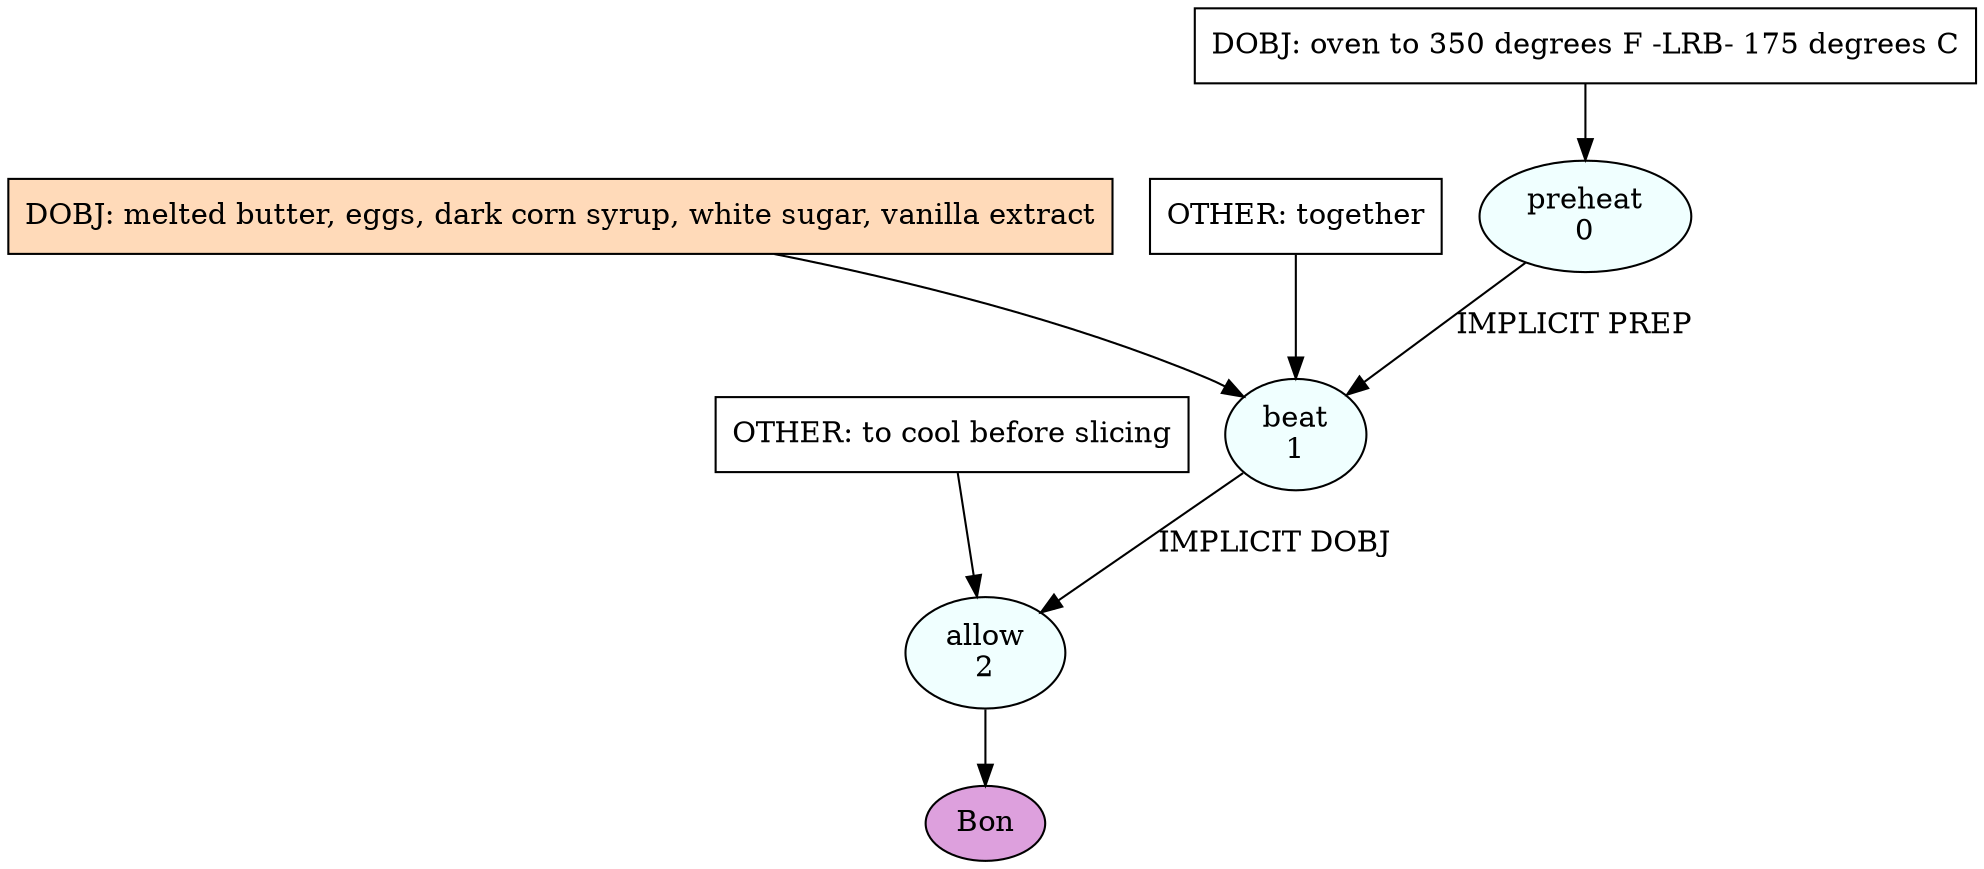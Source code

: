 digraph recipe {
E0[label="preheat
0", shape=oval, style=filled, fillcolor=azure]
E1[label="beat
1", shape=oval, style=filled, fillcolor=azure]
E2[label="allow
2", shape=oval, style=filled, fillcolor=azure]
D0[label="DOBJ: oven to 350 degrees F -LRB- 175 degrees C", shape=box, style=filled, fillcolor=white]
D0 -> E0
D1_ing[label="DOBJ: melted butter, eggs, dark corn syrup, white sugar, vanilla extract", shape=box, style=filled, fillcolor=peachpuff]
D1_ing -> E1
E0 -> E1 [label="IMPLICIT PREP"]
O1_0_0[label="OTHER: together", shape=box, style=filled, fillcolor=white]
O1_0_0 -> E1
E1 -> E2 [label="IMPLICIT DOBJ"]
O2_0_0[label="OTHER: to cool before slicing", shape=box, style=filled, fillcolor=white]
O2_0_0 -> E2
EOR[label="Bon", shape=oval, style=filled, fillcolor=plum]
E2 -> EOR
}
